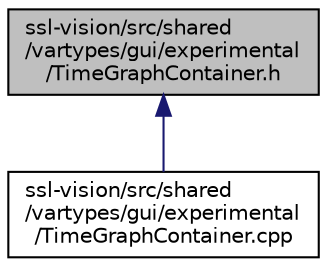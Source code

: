 digraph "ssl-vision/src/shared/vartypes/gui/experimental/TimeGraphContainer.h"
{
 // INTERACTIVE_SVG=YES
  edge [fontname="Helvetica",fontsize="10",labelfontname="Helvetica",labelfontsize="10"];
  node [fontname="Helvetica",fontsize="10",shape=record];
  Node1 [label="ssl-vision/src/shared\l/vartypes/gui/experimental\l/TimeGraphContainer.h",height=0.2,width=0.4,color="black", fillcolor="grey75", style="filled", fontcolor="black"];
  Node1 -> Node2 [dir="back",color="midnightblue",fontsize="10",style="solid",fontname="Helvetica"];
  Node2 [label="ssl-vision/src/shared\l/vartypes/gui/experimental\l/TimeGraphContainer.cpp",height=0.2,width=0.4,color="black", fillcolor="white", style="filled",URL="$d7/d09/_time_graph_container_8cpp.html",tooltip="C++ Implementation: TimeGraphContainer. "];
}
